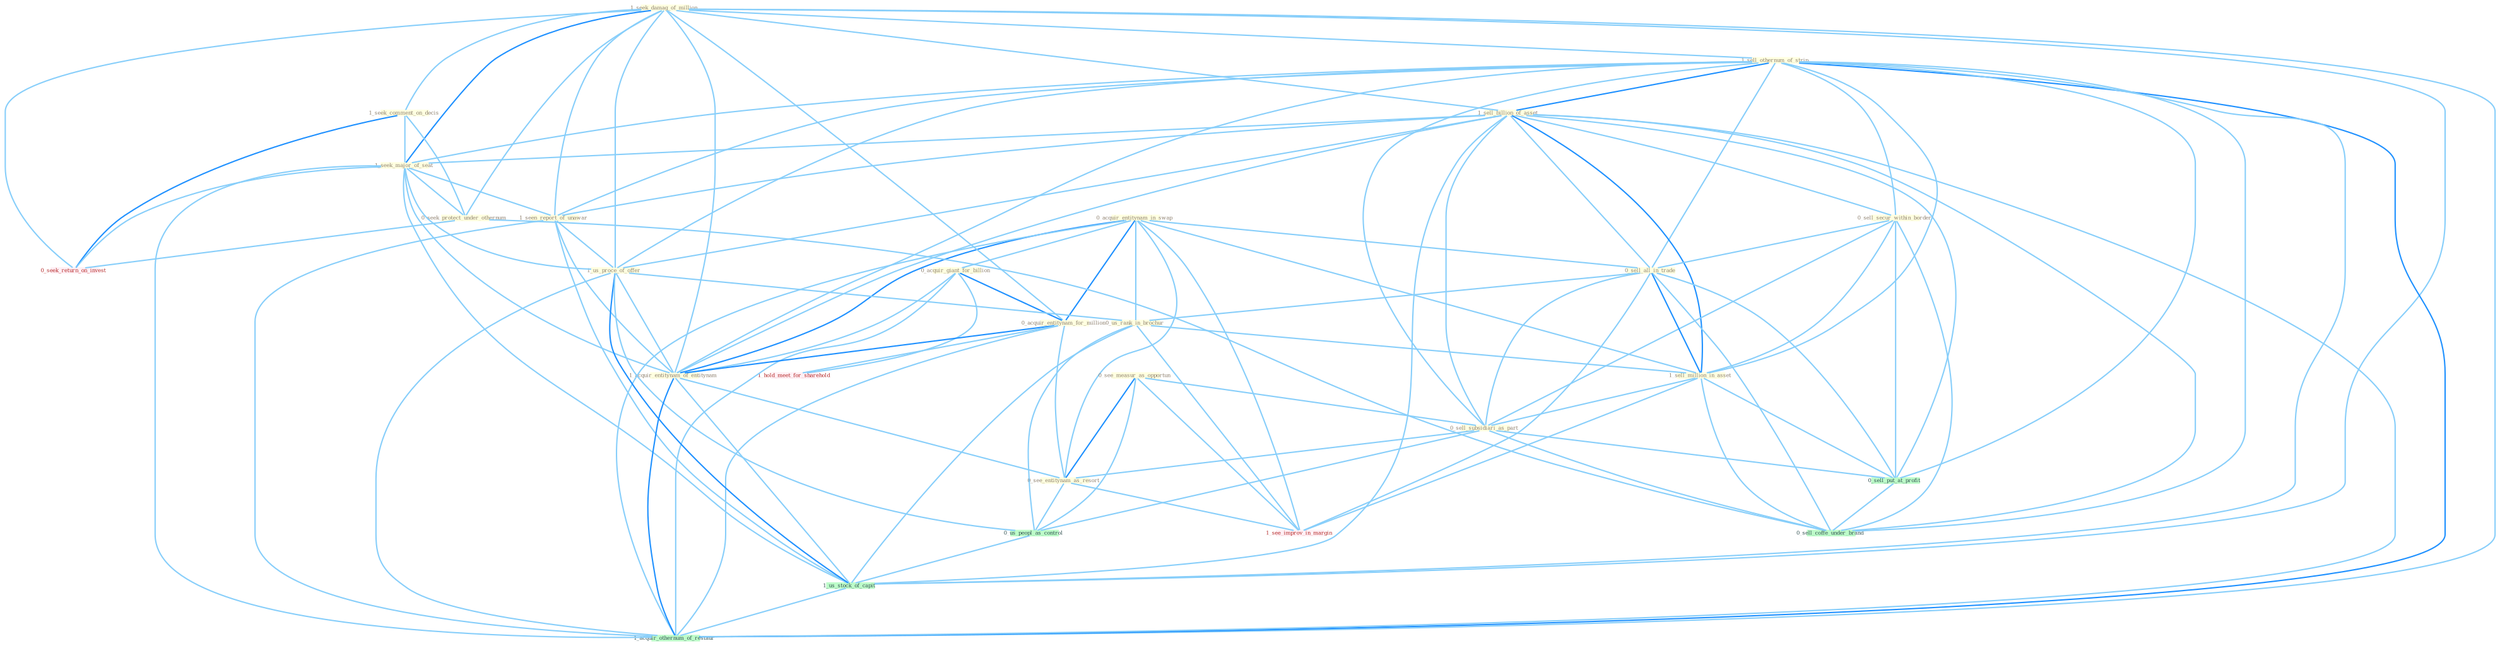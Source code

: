 Graph G{ 
    node
    [shape=polygon,style=filled,width=.5,height=.06,color="#BDFCC9",fixedsize=true,fontsize=4,
    fontcolor="#2f4f4f"];
    {node
    [color="#ffffe0", fontcolor="#8b7d6b"] "0_acquir_entitynam_in_swap " "1_seek_damag_of_million " "1_sell_othernum_of_strip " "1_seek_comment_on_decis " "1_sell_billion_of_asset " "1_seek_major_of_seat " "0_see_measur_as_opportun " "1_seen_report_of_unawar " "0_acquir_giant_for_billion " "0_acquir_entitynam_for_million " "0_sell_secur_within_border " "1_us_proce_of_offer " "0_seek_protect_under_othernum " "0_sell_all_in_trade " "1_acquir_entitynam_of_entitynam " "0_us_rank_in_brochur " "1_sell_million_in_asset " "0_sell_subsidiari_as_part " "0_see_entitynam_as_resort "}
{node [color="#fff0f5", fontcolor="#b22222"] "0_seek_return_on_invest " "1_see_improv_in_margin " "1_hold_meet_for_sharehold "}
edge [color="#B0E2FF"];

	"0_acquir_entitynam_in_swap " -- "0_acquir_giant_for_billion " [w="1", color="#87cefa" ];
	"0_acquir_entitynam_in_swap " -- "0_acquir_entitynam_for_million " [w="2", color="#1e90ff" , len=0.8];
	"0_acquir_entitynam_in_swap " -- "0_sell_all_in_trade " [w="1", color="#87cefa" ];
	"0_acquir_entitynam_in_swap " -- "1_acquir_entitynam_of_entitynam " [w="2", color="#1e90ff" , len=0.8];
	"0_acquir_entitynam_in_swap " -- "0_us_rank_in_brochur " [w="1", color="#87cefa" ];
	"0_acquir_entitynam_in_swap " -- "1_sell_million_in_asset " [w="1", color="#87cefa" ];
	"0_acquir_entitynam_in_swap " -- "0_see_entitynam_as_resort " [w="1", color="#87cefa" ];
	"0_acquir_entitynam_in_swap " -- "1_see_improv_in_margin " [w="1", color="#87cefa" ];
	"0_acquir_entitynam_in_swap " -- "1_acquir_othernum_of_restaur " [w="1", color="#87cefa" ];
	"1_seek_damag_of_million " -- "1_sell_othernum_of_strip " [w="1", color="#87cefa" ];
	"1_seek_damag_of_million " -- "1_seek_comment_on_decis " [w="1", color="#87cefa" ];
	"1_seek_damag_of_million " -- "1_sell_billion_of_asset " [w="1", color="#87cefa" ];
	"1_seek_damag_of_million " -- "1_seek_major_of_seat " [w="2", color="#1e90ff" , len=0.8];
	"1_seek_damag_of_million " -- "1_seen_report_of_unawar " [w="1", color="#87cefa" ];
	"1_seek_damag_of_million " -- "0_acquir_entitynam_for_million " [w="1", color="#87cefa" ];
	"1_seek_damag_of_million " -- "1_us_proce_of_offer " [w="1", color="#87cefa" ];
	"1_seek_damag_of_million " -- "0_seek_protect_under_othernum " [w="1", color="#87cefa" ];
	"1_seek_damag_of_million " -- "1_acquir_entitynam_of_entitynam " [w="1", color="#87cefa" ];
	"1_seek_damag_of_million " -- "0_seek_return_on_invest " [w="1", color="#87cefa" ];
	"1_seek_damag_of_million " -- "1_us_stock_of_capit " [w="1", color="#87cefa" ];
	"1_seek_damag_of_million " -- "1_acquir_othernum_of_restaur " [w="1", color="#87cefa" ];
	"1_sell_othernum_of_strip " -- "1_sell_billion_of_asset " [w="2", color="#1e90ff" , len=0.8];
	"1_sell_othernum_of_strip " -- "1_seek_major_of_seat " [w="1", color="#87cefa" ];
	"1_sell_othernum_of_strip " -- "1_seen_report_of_unawar " [w="1", color="#87cefa" ];
	"1_sell_othernum_of_strip " -- "0_sell_secur_within_border " [w="1", color="#87cefa" ];
	"1_sell_othernum_of_strip " -- "1_us_proce_of_offer " [w="1", color="#87cefa" ];
	"1_sell_othernum_of_strip " -- "0_sell_all_in_trade " [w="1", color="#87cefa" ];
	"1_sell_othernum_of_strip " -- "1_acquir_entitynam_of_entitynam " [w="1", color="#87cefa" ];
	"1_sell_othernum_of_strip " -- "1_sell_million_in_asset " [w="1", color="#87cefa" ];
	"1_sell_othernum_of_strip " -- "0_sell_subsidiari_as_part " [w="1", color="#87cefa" ];
	"1_sell_othernum_of_strip " -- "0_sell_put_at_profit " [w="1", color="#87cefa" ];
	"1_sell_othernum_of_strip " -- "1_us_stock_of_capit " [w="1", color="#87cefa" ];
	"1_sell_othernum_of_strip " -- "0_sell_coffe_under_brand " [w="1", color="#87cefa" ];
	"1_sell_othernum_of_strip " -- "1_acquir_othernum_of_restaur " [w="2", color="#1e90ff" , len=0.8];
	"1_seek_comment_on_decis " -- "1_seek_major_of_seat " [w="1", color="#87cefa" ];
	"1_seek_comment_on_decis " -- "0_seek_protect_under_othernum " [w="1", color="#87cefa" ];
	"1_seek_comment_on_decis " -- "0_seek_return_on_invest " [w="2", color="#1e90ff" , len=0.8];
	"1_sell_billion_of_asset " -- "1_seek_major_of_seat " [w="1", color="#87cefa" ];
	"1_sell_billion_of_asset " -- "1_seen_report_of_unawar " [w="1", color="#87cefa" ];
	"1_sell_billion_of_asset " -- "0_sell_secur_within_border " [w="1", color="#87cefa" ];
	"1_sell_billion_of_asset " -- "1_us_proce_of_offer " [w="1", color="#87cefa" ];
	"1_sell_billion_of_asset " -- "0_sell_all_in_trade " [w="1", color="#87cefa" ];
	"1_sell_billion_of_asset " -- "1_acquir_entitynam_of_entitynam " [w="1", color="#87cefa" ];
	"1_sell_billion_of_asset " -- "1_sell_million_in_asset " [w="2", color="#1e90ff" , len=0.8];
	"1_sell_billion_of_asset " -- "0_sell_subsidiari_as_part " [w="1", color="#87cefa" ];
	"1_sell_billion_of_asset " -- "0_sell_put_at_profit " [w="1", color="#87cefa" ];
	"1_sell_billion_of_asset " -- "1_us_stock_of_capit " [w="1", color="#87cefa" ];
	"1_sell_billion_of_asset " -- "0_sell_coffe_under_brand " [w="1", color="#87cefa" ];
	"1_sell_billion_of_asset " -- "1_acquir_othernum_of_restaur " [w="1", color="#87cefa" ];
	"1_seek_major_of_seat " -- "1_seen_report_of_unawar " [w="1", color="#87cefa" ];
	"1_seek_major_of_seat " -- "1_us_proce_of_offer " [w="1", color="#87cefa" ];
	"1_seek_major_of_seat " -- "0_seek_protect_under_othernum " [w="1", color="#87cefa" ];
	"1_seek_major_of_seat " -- "1_acquir_entitynam_of_entitynam " [w="1", color="#87cefa" ];
	"1_seek_major_of_seat " -- "0_seek_return_on_invest " [w="1", color="#87cefa" ];
	"1_seek_major_of_seat " -- "1_us_stock_of_capit " [w="1", color="#87cefa" ];
	"1_seek_major_of_seat " -- "1_acquir_othernum_of_restaur " [w="1", color="#87cefa" ];
	"0_see_measur_as_opportun " -- "0_sell_subsidiari_as_part " [w="1", color="#87cefa" ];
	"0_see_measur_as_opportun " -- "0_see_entitynam_as_resort " [w="2", color="#1e90ff" , len=0.8];
	"0_see_measur_as_opportun " -- "0_us_peopl_as_control " [w="1", color="#87cefa" ];
	"0_see_measur_as_opportun " -- "1_see_improv_in_margin " [w="1", color="#87cefa" ];
	"1_seen_report_of_unawar " -- "1_us_proce_of_offer " [w="1", color="#87cefa" ];
	"1_seen_report_of_unawar " -- "1_acquir_entitynam_of_entitynam " [w="1", color="#87cefa" ];
	"1_seen_report_of_unawar " -- "1_us_stock_of_capit " [w="1", color="#87cefa" ];
	"1_seen_report_of_unawar " -- "1_acquir_othernum_of_restaur " [w="1", color="#87cefa" ];
	"0_acquir_giant_for_billion " -- "0_acquir_entitynam_for_million " [w="2", color="#1e90ff" , len=0.8];
	"0_acquir_giant_for_billion " -- "1_acquir_entitynam_of_entitynam " [w="1", color="#87cefa" ];
	"0_acquir_giant_for_billion " -- "1_hold_meet_for_sharehold " [w="1", color="#87cefa" ];
	"0_acquir_giant_for_billion " -- "1_acquir_othernum_of_restaur " [w="1", color="#87cefa" ];
	"0_acquir_entitynam_for_million " -- "1_acquir_entitynam_of_entitynam " [w="2", color="#1e90ff" , len=0.8];
	"0_acquir_entitynam_for_million " -- "0_see_entitynam_as_resort " [w="1", color="#87cefa" ];
	"0_acquir_entitynam_for_million " -- "1_hold_meet_for_sharehold " [w="1", color="#87cefa" ];
	"0_acquir_entitynam_for_million " -- "1_acquir_othernum_of_restaur " [w="1", color="#87cefa" ];
	"0_sell_secur_within_border " -- "0_sell_all_in_trade " [w="1", color="#87cefa" ];
	"0_sell_secur_within_border " -- "1_sell_million_in_asset " [w="1", color="#87cefa" ];
	"0_sell_secur_within_border " -- "0_sell_subsidiari_as_part " [w="1", color="#87cefa" ];
	"0_sell_secur_within_border " -- "0_sell_put_at_profit " [w="1", color="#87cefa" ];
	"0_sell_secur_within_border " -- "0_sell_coffe_under_brand " [w="1", color="#87cefa" ];
	"1_us_proce_of_offer " -- "1_acquir_entitynam_of_entitynam " [w="1", color="#87cefa" ];
	"1_us_proce_of_offer " -- "0_us_rank_in_brochur " [w="1", color="#87cefa" ];
	"1_us_proce_of_offer " -- "0_us_peopl_as_control " [w="1", color="#87cefa" ];
	"1_us_proce_of_offer " -- "1_us_stock_of_capit " [w="2", color="#1e90ff" , len=0.8];
	"1_us_proce_of_offer " -- "1_acquir_othernum_of_restaur " [w="1", color="#87cefa" ];
	"0_seek_protect_under_othernum " -- "0_seek_return_on_invest " [w="1", color="#87cefa" ];
	"0_seek_protect_under_othernum " -- "0_sell_coffe_under_brand " [w="1", color="#87cefa" ];
	"0_sell_all_in_trade " -- "0_us_rank_in_brochur " [w="1", color="#87cefa" ];
	"0_sell_all_in_trade " -- "1_sell_million_in_asset " [w="2", color="#1e90ff" , len=0.8];
	"0_sell_all_in_trade " -- "0_sell_subsidiari_as_part " [w="1", color="#87cefa" ];
	"0_sell_all_in_trade " -- "0_sell_put_at_profit " [w="1", color="#87cefa" ];
	"0_sell_all_in_trade " -- "1_see_improv_in_margin " [w="1", color="#87cefa" ];
	"0_sell_all_in_trade " -- "0_sell_coffe_under_brand " [w="1", color="#87cefa" ];
	"1_acquir_entitynam_of_entitynam " -- "0_see_entitynam_as_resort " [w="1", color="#87cefa" ];
	"1_acquir_entitynam_of_entitynam " -- "1_us_stock_of_capit " [w="1", color="#87cefa" ];
	"1_acquir_entitynam_of_entitynam " -- "1_acquir_othernum_of_restaur " [w="2", color="#1e90ff" , len=0.8];
	"0_us_rank_in_brochur " -- "1_sell_million_in_asset " [w="1", color="#87cefa" ];
	"0_us_rank_in_brochur " -- "0_us_peopl_as_control " [w="1", color="#87cefa" ];
	"0_us_rank_in_brochur " -- "1_us_stock_of_capit " [w="1", color="#87cefa" ];
	"0_us_rank_in_brochur " -- "1_see_improv_in_margin " [w="1", color="#87cefa" ];
	"1_sell_million_in_asset " -- "0_sell_subsidiari_as_part " [w="1", color="#87cefa" ];
	"1_sell_million_in_asset " -- "0_sell_put_at_profit " [w="1", color="#87cefa" ];
	"1_sell_million_in_asset " -- "1_see_improv_in_margin " [w="1", color="#87cefa" ];
	"1_sell_million_in_asset " -- "0_sell_coffe_under_brand " [w="1", color="#87cefa" ];
	"0_sell_subsidiari_as_part " -- "0_see_entitynam_as_resort " [w="1", color="#87cefa" ];
	"0_sell_subsidiari_as_part " -- "0_us_peopl_as_control " [w="1", color="#87cefa" ];
	"0_sell_subsidiari_as_part " -- "0_sell_put_at_profit " [w="1", color="#87cefa" ];
	"0_sell_subsidiari_as_part " -- "0_sell_coffe_under_brand " [w="1", color="#87cefa" ];
	"0_see_entitynam_as_resort " -- "0_us_peopl_as_control " [w="1", color="#87cefa" ];
	"0_see_entitynam_as_resort " -- "1_see_improv_in_margin " [w="1", color="#87cefa" ];
	"0_us_peopl_as_control " -- "1_us_stock_of_capit " [w="1", color="#87cefa" ];
	"0_sell_put_at_profit " -- "0_sell_coffe_under_brand " [w="1", color="#87cefa" ];
	"1_us_stock_of_capit " -- "1_acquir_othernum_of_restaur " [w="1", color="#87cefa" ];
}